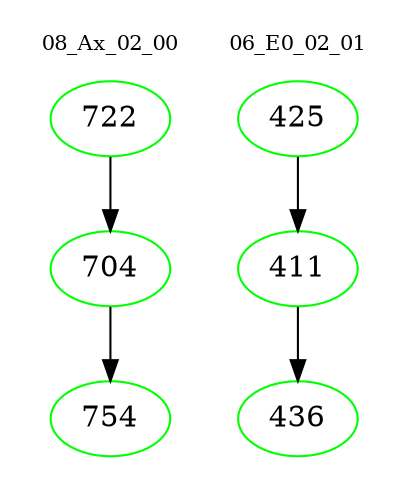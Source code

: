 digraph{
subgraph cluster_0 {
color = white
label = "08_Ax_02_00";
fontsize=10;
T0_722 [label="722", color="green"]
T0_722 -> T0_704 [color="black"]
T0_704 [label="704", color="green"]
T0_704 -> T0_754 [color="black"]
T0_754 [label="754", color="green"]
}
subgraph cluster_1 {
color = white
label = "06_E0_02_01";
fontsize=10;
T1_425 [label="425", color="green"]
T1_425 -> T1_411 [color="black"]
T1_411 [label="411", color="green"]
T1_411 -> T1_436 [color="black"]
T1_436 [label="436", color="green"]
}
}
